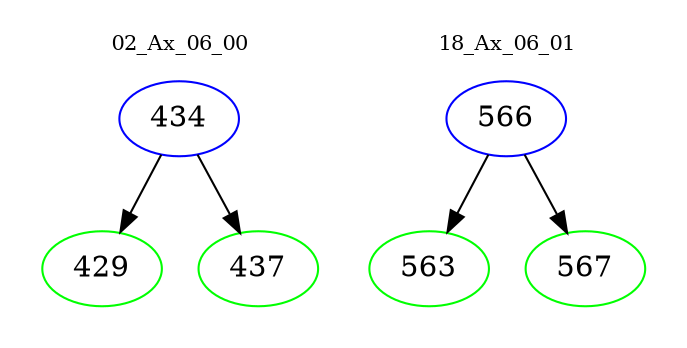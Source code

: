 digraph{
subgraph cluster_0 {
color = white
label = "02_Ax_06_00";
fontsize=10;
T0_434 [label="434", color="blue"]
T0_434 -> T0_429 [color="black"]
T0_429 [label="429", color="green"]
T0_434 -> T0_437 [color="black"]
T0_437 [label="437", color="green"]
}
subgraph cluster_1 {
color = white
label = "18_Ax_06_01";
fontsize=10;
T1_566 [label="566", color="blue"]
T1_566 -> T1_563 [color="black"]
T1_563 [label="563", color="green"]
T1_566 -> T1_567 [color="black"]
T1_567 [label="567", color="green"]
}
}
